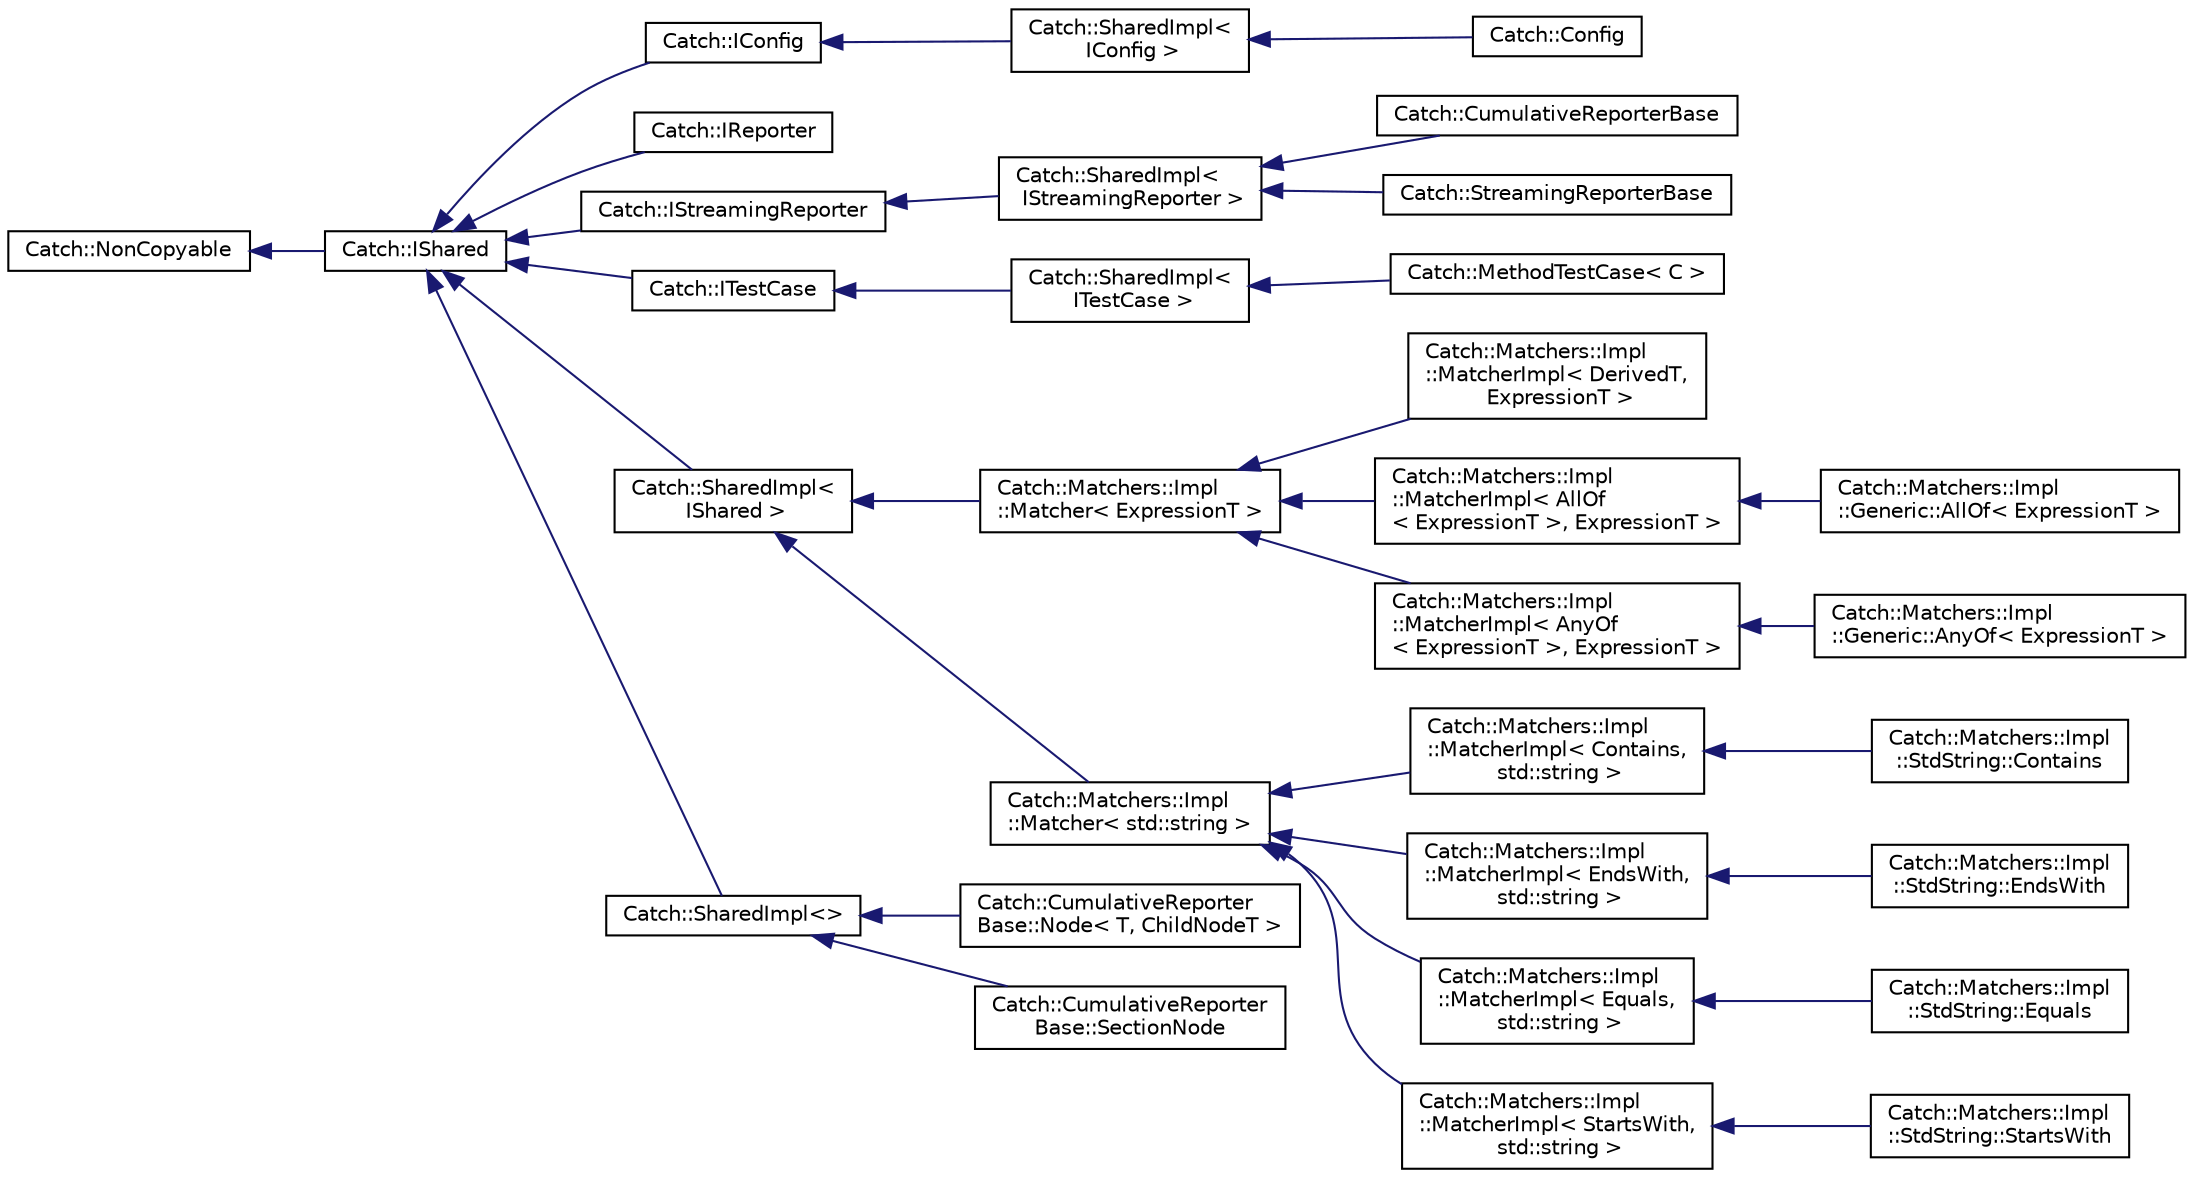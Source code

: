 digraph "Graphical Class Hierarchy"
{
  edge [fontname="Helvetica",fontsize="10",labelfontname="Helvetica",labelfontsize="10"];
  node [fontname="Helvetica",fontsize="10",shape=record];
  rankdir="LR";
  Node1 [label="Catch::NonCopyable",height=0.2,width=0.4,color="black", fillcolor="white", style="filled",URL="$dc/d1c/classCatch_1_1NonCopyable.html"];
  Node1 -> Node2 [dir="back",color="midnightblue",fontsize="10",style="solid",fontname="Helvetica"];
  Node2 [label="Catch::IShared",height=0.2,width=0.4,color="black", fillcolor="white", style="filled",URL="$d1/dc1/structCatch_1_1IShared.html"];
  Node2 -> Node3 [dir="back",color="midnightblue",fontsize="10",style="solid",fontname="Helvetica"];
  Node3 [label="Catch::IConfig",height=0.2,width=0.4,color="black", fillcolor="white", style="filled",URL="$df/ddf/structCatch_1_1IConfig.html"];
  Node3 -> Node4 [dir="back",color="midnightblue",fontsize="10",style="solid",fontname="Helvetica"];
  Node4 [label="Catch::SharedImpl\<\l IConfig \>",height=0.2,width=0.4,color="black", fillcolor="white", style="filled",URL="$d7/d91/structCatch_1_1SharedImpl.html"];
  Node4 -> Node5 [dir="back",color="midnightblue",fontsize="10",style="solid",fontname="Helvetica"];
  Node5 [label="Catch::Config",height=0.2,width=0.4,color="black", fillcolor="white", style="filled",URL="$dc/d72/classCatch_1_1Config.html"];
  Node2 -> Node6 [dir="back",color="midnightblue",fontsize="10",style="solid",fontname="Helvetica"];
  Node6 [label="Catch::IReporter",height=0.2,width=0.4,color="black", fillcolor="white", style="filled",URL="$da/d76/structCatch_1_1IReporter.html"];
  Node2 -> Node7 [dir="back",color="midnightblue",fontsize="10",style="solid",fontname="Helvetica"];
  Node7 [label="Catch::IStreamingReporter",height=0.2,width=0.4,color="black", fillcolor="white", style="filled",URL="$d5/dee/structCatch_1_1IStreamingReporter.html"];
  Node7 -> Node8 [dir="back",color="midnightblue",fontsize="10",style="solid",fontname="Helvetica"];
  Node8 [label="Catch::SharedImpl\<\l IStreamingReporter \>",height=0.2,width=0.4,color="black", fillcolor="white", style="filled",URL="$d7/d91/structCatch_1_1SharedImpl.html"];
  Node8 -> Node9 [dir="back",color="midnightblue",fontsize="10",style="solid",fontname="Helvetica"];
  Node9 [label="Catch::CumulativeReporterBase",height=0.2,width=0.4,color="black", fillcolor="white", style="filled",URL="$dc/de0/structCatch_1_1CumulativeReporterBase.html"];
  Node8 -> Node10 [dir="back",color="midnightblue",fontsize="10",style="solid",fontname="Helvetica"];
  Node10 [label="Catch::StreamingReporterBase",height=0.2,width=0.4,color="black", fillcolor="white", style="filled",URL="$de/d08/structCatch_1_1StreamingReporterBase.html"];
  Node2 -> Node11 [dir="back",color="midnightblue",fontsize="10",style="solid",fontname="Helvetica"];
  Node11 [label="Catch::ITestCase",height=0.2,width=0.4,color="black", fillcolor="white", style="filled",URL="$de/d8c/structCatch_1_1ITestCase.html"];
  Node11 -> Node12 [dir="back",color="midnightblue",fontsize="10",style="solid",fontname="Helvetica"];
  Node12 [label="Catch::SharedImpl\<\l ITestCase \>",height=0.2,width=0.4,color="black", fillcolor="white", style="filled",URL="$d7/d91/structCatch_1_1SharedImpl.html"];
  Node12 -> Node13 [dir="back",color="midnightblue",fontsize="10",style="solid",fontname="Helvetica"];
  Node13 [label="Catch::MethodTestCase\< C \>",height=0.2,width=0.4,color="black", fillcolor="white", style="filled",URL="$dc/d89/classCatch_1_1MethodTestCase.html"];
  Node2 -> Node14 [dir="back",color="midnightblue",fontsize="10",style="solid",fontname="Helvetica"];
  Node14 [label="Catch::SharedImpl\<\l IShared \>",height=0.2,width=0.4,color="black", fillcolor="white", style="filled",URL="$d7/d91/structCatch_1_1SharedImpl.html"];
  Node14 -> Node15 [dir="back",color="midnightblue",fontsize="10",style="solid",fontname="Helvetica"];
  Node15 [label="Catch::Matchers::Impl\l::Matcher\< ExpressionT \>",height=0.2,width=0.4,color="black", fillcolor="white", style="filled",URL="$dc/d87/structCatch_1_1Matchers_1_1Impl_1_1Matcher.html"];
  Node15 -> Node16 [dir="back",color="midnightblue",fontsize="10",style="solid",fontname="Helvetica"];
  Node16 [label="Catch::Matchers::Impl\l::MatcherImpl\< DerivedT,\l ExpressionT \>",height=0.2,width=0.4,color="black", fillcolor="white", style="filled",URL="$d1/d6e/structCatch_1_1Matchers_1_1Impl_1_1MatcherImpl.html"];
  Node15 -> Node17 [dir="back",color="midnightblue",fontsize="10",style="solid",fontname="Helvetica"];
  Node17 [label="Catch::Matchers::Impl\l::MatcherImpl\< AllOf\l\< ExpressionT \>, ExpressionT \>",height=0.2,width=0.4,color="black", fillcolor="white", style="filled",URL="$d1/d6e/structCatch_1_1Matchers_1_1Impl_1_1MatcherImpl.html"];
  Node17 -> Node18 [dir="back",color="midnightblue",fontsize="10",style="solid",fontname="Helvetica"];
  Node18 [label="Catch::Matchers::Impl\l::Generic::AllOf\< ExpressionT \>",height=0.2,width=0.4,color="black", fillcolor="white", style="filled",URL="$d9/d76/classCatch_1_1Matchers_1_1Impl_1_1Generic_1_1AllOf.html"];
  Node15 -> Node19 [dir="back",color="midnightblue",fontsize="10",style="solid",fontname="Helvetica"];
  Node19 [label="Catch::Matchers::Impl\l::MatcherImpl\< AnyOf\l\< ExpressionT \>, ExpressionT \>",height=0.2,width=0.4,color="black", fillcolor="white", style="filled",URL="$d1/d6e/structCatch_1_1Matchers_1_1Impl_1_1MatcherImpl.html"];
  Node19 -> Node20 [dir="back",color="midnightblue",fontsize="10",style="solid",fontname="Helvetica"];
  Node20 [label="Catch::Matchers::Impl\l::Generic::AnyOf\< ExpressionT \>",height=0.2,width=0.4,color="black", fillcolor="white", style="filled",URL="$d6/dcd/classCatch_1_1Matchers_1_1Impl_1_1Generic_1_1AnyOf.html"];
  Node14 -> Node21 [dir="back",color="midnightblue",fontsize="10",style="solid",fontname="Helvetica"];
  Node21 [label="Catch::Matchers::Impl\l::Matcher\< std::string \>",height=0.2,width=0.4,color="black", fillcolor="white", style="filled",URL="$dc/d87/structCatch_1_1Matchers_1_1Impl_1_1Matcher.html"];
  Node21 -> Node22 [dir="back",color="midnightblue",fontsize="10",style="solid",fontname="Helvetica"];
  Node22 [label="Catch::Matchers::Impl\l::MatcherImpl\< Contains,\l std::string \>",height=0.2,width=0.4,color="black", fillcolor="white", style="filled",URL="$d1/d6e/structCatch_1_1Matchers_1_1Impl_1_1MatcherImpl.html"];
  Node22 -> Node23 [dir="back",color="midnightblue",fontsize="10",style="solid",fontname="Helvetica"];
  Node23 [label="Catch::Matchers::Impl\l::StdString::Contains",height=0.2,width=0.4,color="black", fillcolor="white", style="filled",URL="$d9/d57/structCatch_1_1Matchers_1_1Impl_1_1StdString_1_1Contains.html"];
  Node21 -> Node24 [dir="back",color="midnightblue",fontsize="10",style="solid",fontname="Helvetica"];
  Node24 [label="Catch::Matchers::Impl\l::MatcherImpl\< EndsWith,\l std::string \>",height=0.2,width=0.4,color="black", fillcolor="white", style="filled",URL="$d1/d6e/structCatch_1_1Matchers_1_1Impl_1_1MatcherImpl.html"];
  Node24 -> Node25 [dir="back",color="midnightblue",fontsize="10",style="solid",fontname="Helvetica"];
  Node25 [label="Catch::Matchers::Impl\l::StdString::EndsWith",height=0.2,width=0.4,color="black", fillcolor="white", style="filled",URL="$d0/ddc/structCatch_1_1Matchers_1_1Impl_1_1StdString_1_1EndsWith.html"];
  Node21 -> Node26 [dir="back",color="midnightblue",fontsize="10",style="solid",fontname="Helvetica"];
  Node26 [label="Catch::Matchers::Impl\l::MatcherImpl\< Equals,\l std::string \>",height=0.2,width=0.4,color="black", fillcolor="white", style="filled",URL="$d1/d6e/structCatch_1_1Matchers_1_1Impl_1_1MatcherImpl.html"];
  Node26 -> Node27 [dir="back",color="midnightblue",fontsize="10",style="solid",fontname="Helvetica"];
  Node27 [label="Catch::Matchers::Impl\l::StdString::Equals",height=0.2,width=0.4,color="black", fillcolor="white", style="filled",URL="$da/d14/structCatch_1_1Matchers_1_1Impl_1_1StdString_1_1Equals.html"];
  Node21 -> Node28 [dir="back",color="midnightblue",fontsize="10",style="solid",fontname="Helvetica"];
  Node28 [label="Catch::Matchers::Impl\l::MatcherImpl\< StartsWith,\l std::string \>",height=0.2,width=0.4,color="black", fillcolor="white", style="filled",URL="$d1/d6e/structCatch_1_1Matchers_1_1Impl_1_1MatcherImpl.html"];
  Node28 -> Node29 [dir="back",color="midnightblue",fontsize="10",style="solid",fontname="Helvetica"];
  Node29 [label="Catch::Matchers::Impl\l::StdString::StartsWith",height=0.2,width=0.4,color="black", fillcolor="white", style="filled",URL="$d9/d4d/structCatch_1_1Matchers_1_1Impl_1_1StdString_1_1StartsWith.html"];
  Node2 -> Node30 [dir="back",color="midnightblue",fontsize="10",style="solid",fontname="Helvetica"];
  Node30 [label="Catch::SharedImpl\<\>",height=0.2,width=0.4,color="black", fillcolor="white", style="filled",URL="$d7/d91/structCatch_1_1SharedImpl.html"];
  Node30 -> Node31 [dir="back",color="midnightblue",fontsize="10",style="solid",fontname="Helvetica"];
  Node31 [label="Catch::CumulativeReporter\lBase::Node\< T, ChildNodeT \>",height=0.2,width=0.4,color="black", fillcolor="white", style="filled",URL="$dd/d79/structCatch_1_1CumulativeReporterBase_1_1Node.html"];
  Node30 -> Node32 [dir="back",color="midnightblue",fontsize="10",style="solid",fontname="Helvetica"];
  Node32 [label="Catch::CumulativeReporter\lBase::SectionNode",height=0.2,width=0.4,color="black", fillcolor="white", style="filled",URL="$d7/da4/structCatch_1_1CumulativeReporterBase_1_1SectionNode.html"];
}
